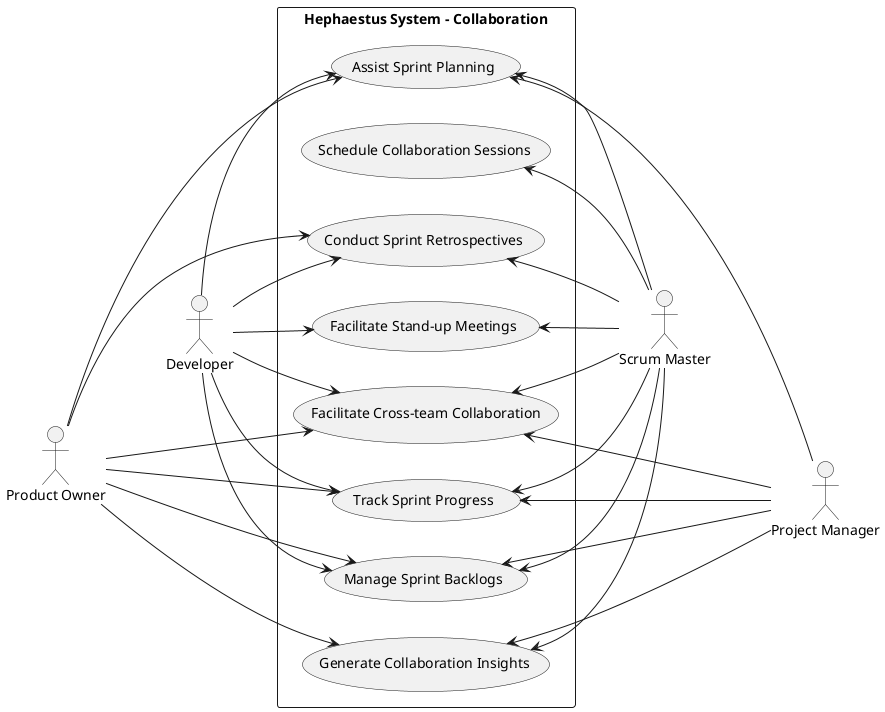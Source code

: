 @startuml
left to right direction
skinparam backgroundColor transparent
skinparam packageStyle rectangle

actor Developer
actor "Project Manager" as PM
actor "Scrum Master" as SM
actor "Product Owner" as PO

rectangle "Hephaestus System - Collaboration" {
  usecase "Facilitate Stand-up Meetings" as FSM
  usecase "Assist Sprint Planning" as ASP
  usecase "Conduct Sprint Retrospectives" as CSR
  usecase "Manage Sprint Backlogs" as MSB
  usecase "Track Sprint Progress" as TSP
  usecase "Generate Collaboration Insights" as GCI
  usecase "Facilitate Cross-team Collaboration" as FCC
  usecase "Schedule Collaboration Sessions" as SCS
}

Developer --> FSM
Developer --> ASP
Developer --> CSR
Developer --> MSB
Developer --> TSP
Developer --> FCC

PM -up--> ASP
PM -up--> MSB
PM -up--> TSP
PM -up--> GCI
PM -up--> FCC

SM -up-> FSM
SM -up-> ASP
SM -up-> CSR
SM -up-> MSB
SM -up-> TSP
SM -up-> GCI
SM -up-> FCC
SM -up-> SCS

PO ---> ASP
PO ---> CSR
PO ---> MSB
PO ---> TSP
PO ---> GCI
PO ---> FCC

@enduml
